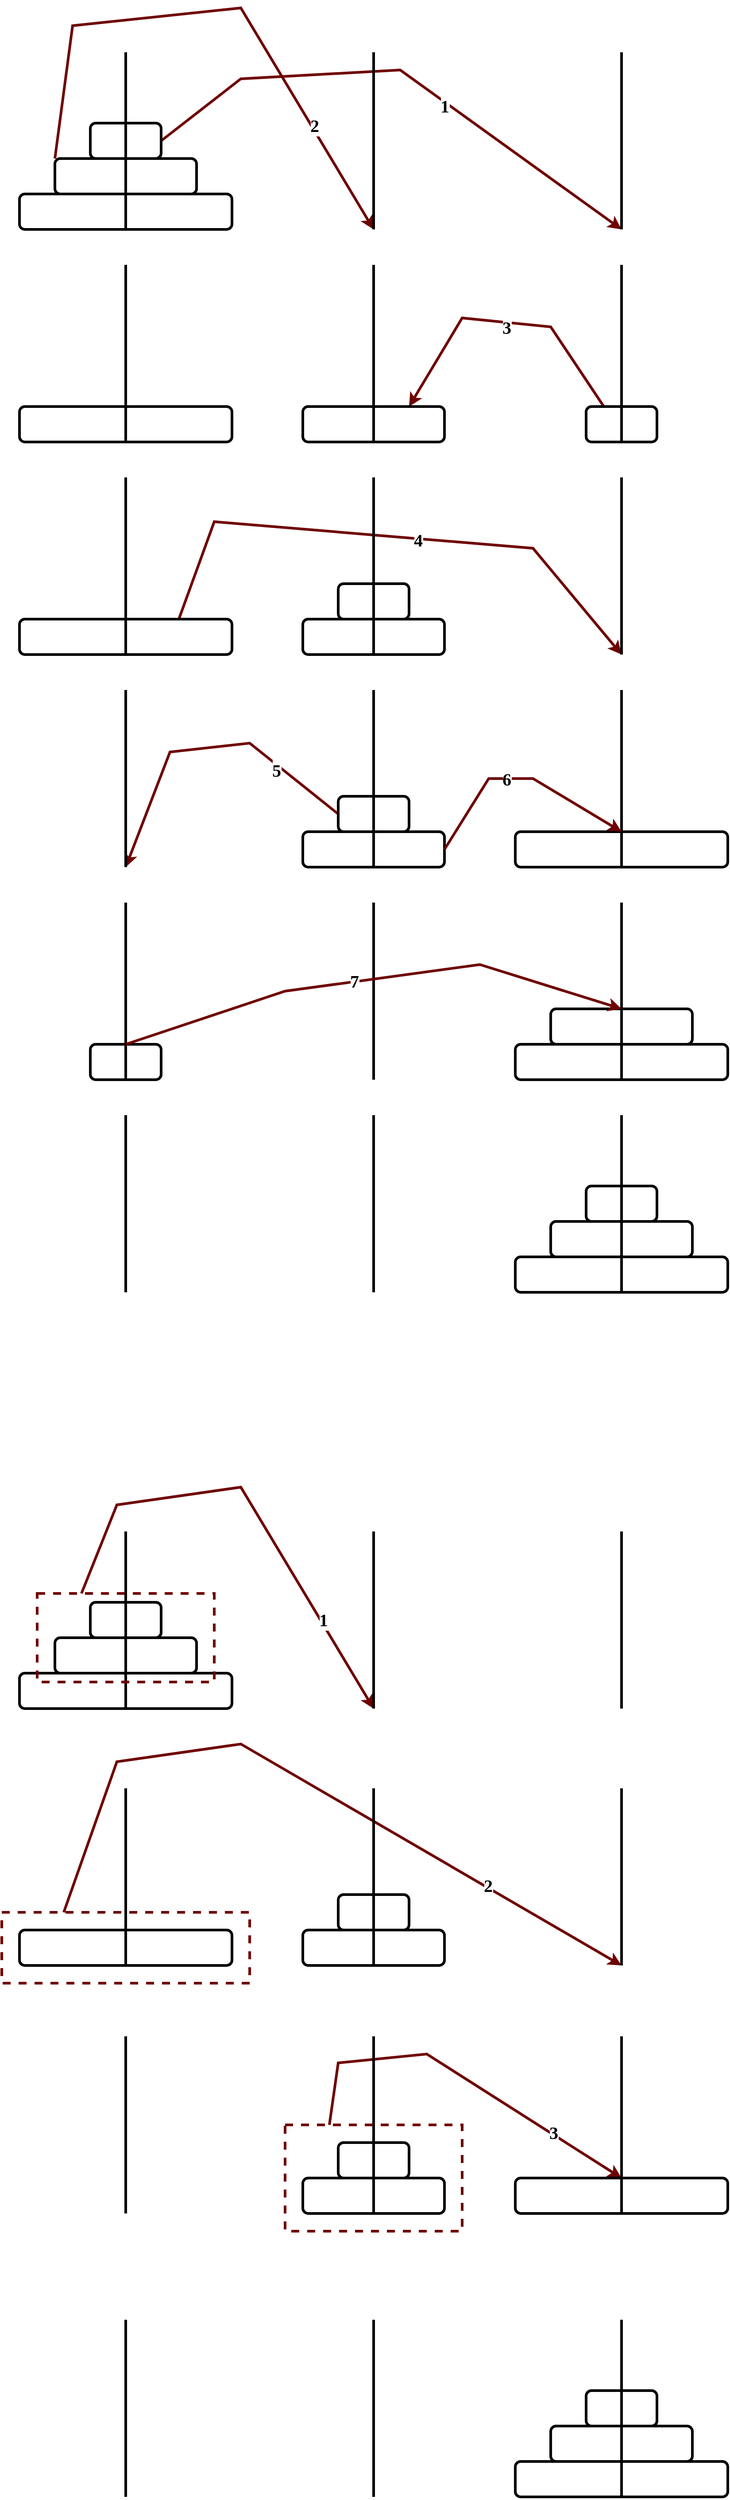<mxfile version="22.0.3" type="device">
  <diagram name="第 1 页" id="4qLuklAeGFxvdv6u6yow">
    <mxGraphModel dx="1134" dy="697" grid="1" gridSize="10" guides="1" tooltips="1" connect="1" arrows="1" fold="1" page="1" pageScale="1" pageWidth="10000" pageHeight="10000" math="0" shadow="0">
      <root>
        <mxCell id="0" />
        <mxCell id="1" parent="0" />
        <mxCell id="IptE70Cl41YrFZPhkl_w-20" style="rounded=0;orthogonalLoop=1;jettySize=auto;html=1;exitX=1;exitY=0.5;exitDx=0;exitDy=0;strokeWidth=3;fillColor=#a20025;strokeColor=#6F0000;" edge="1" parent="1" source="IptE70Cl41YrFZPhkl_w-2">
          <mxGeometry relative="1" as="geometry">
            <mxPoint x="880" y="1440" as="targetPoint" />
            <Array as="points">
              <mxPoint x="450" y="1270" />
              <mxPoint x="630" y="1260" />
            </Array>
          </mxGeometry>
        </mxCell>
        <mxCell id="IptE70Cl41YrFZPhkl_w-22" value="1" style="edgeLabel;html=1;align=center;verticalAlign=middle;resizable=0;points=[];fontStyle=1;fontFamily=Comic Sans MS;fontSize=20;" vertex="1" connectable="0" parent="IptE70Cl41YrFZPhkl_w-20">
          <mxGeometry x="-0.07" y="1" relative="1" as="geometry">
            <mxPoint x="64" y="40" as="offset" />
          </mxGeometry>
        </mxCell>
        <mxCell id="IptE70Cl41YrFZPhkl_w-2" value="" style="rounded=1;whiteSpace=wrap;html=1;strokeWidth=3;" vertex="1" parent="1">
          <mxGeometry x="280" y="1320" width="80" height="40" as="geometry" />
        </mxCell>
        <mxCell id="IptE70Cl41YrFZPhkl_w-21" style="rounded=0;orthogonalLoop=1;jettySize=auto;html=1;exitX=0;exitY=0;exitDx=0;exitDy=0;strokeWidth=3;fillColor=#a20025;strokeColor=#6F0000;" edge="1" parent="1" source="IptE70Cl41YrFZPhkl_w-3">
          <mxGeometry relative="1" as="geometry">
            <mxPoint x="600" y="1440" as="targetPoint" />
            <Array as="points">
              <mxPoint x="260" y="1210" />
              <mxPoint x="450" y="1190" />
            </Array>
          </mxGeometry>
        </mxCell>
        <mxCell id="IptE70Cl41YrFZPhkl_w-23" value="2" style="edgeLabel;html=1;align=center;verticalAlign=middle;resizable=0;points=[];fontStyle=1;fontFamily=Comic Sans MS;fontSize=20;" vertex="1" connectable="0" parent="IptE70Cl41YrFZPhkl_w-21">
          <mxGeometry x="0.569" y="3" relative="1" as="geometry">
            <mxPoint as="offset" />
          </mxGeometry>
        </mxCell>
        <mxCell id="IptE70Cl41YrFZPhkl_w-3" value="" style="rounded=1;whiteSpace=wrap;html=1;strokeWidth=3;" vertex="1" parent="1">
          <mxGeometry x="240" y="1360" width="160" height="40" as="geometry" />
        </mxCell>
        <mxCell id="IptE70Cl41YrFZPhkl_w-4" value="" style="rounded=1;whiteSpace=wrap;html=1;strokeWidth=3;" vertex="1" parent="1">
          <mxGeometry x="200" y="1400" width="240" height="40" as="geometry" />
        </mxCell>
        <mxCell id="IptE70Cl41YrFZPhkl_w-5" value="" style="endArrow=none;html=1;rounded=0;strokeWidth=3;" edge="1" parent="1">
          <mxGeometry width="50" height="50" relative="1" as="geometry">
            <mxPoint x="320" y="1440" as="sourcePoint" />
            <mxPoint x="320" y="1240" as="targetPoint" />
          </mxGeometry>
        </mxCell>
        <mxCell id="IptE70Cl41YrFZPhkl_w-9" value="" style="endArrow=none;html=1;rounded=0;strokeWidth=3;" edge="1" parent="1">
          <mxGeometry width="50" height="50" relative="1" as="geometry">
            <mxPoint x="600" y="1440" as="sourcePoint" />
            <mxPoint x="600" y="1240" as="targetPoint" />
          </mxGeometry>
        </mxCell>
        <mxCell id="IptE70Cl41YrFZPhkl_w-13" value="" style="endArrow=none;html=1;rounded=0;strokeWidth=3;" edge="1" parent="1">
          <mxGeometry width="50" height="50" relative="1" as="geometry">
            <mxPoint x="880" y="1440" as="sourcePoint" />
            <mxPoint x="880" y="1240" as="targetPoint" />
          </mxGeometry>
        </mxCell>
        <mxCell id="IptE70Cl41YrFZPhkl_w-24" style="rounded=0;orthogonalLoop=1;jettySize=auto;html=1;strokeWidth=3;fillColor=#a20025;strokeColor=#6F0000;exitX=0.25;exitY=0;exitDx=0;exitDy=0;entryX=0.75;entryY=0;entryDx=0;entryDy=0;" edge="1" parent="1" source="IptE70Cl41YrFZPhkl_w-14" target="IptE70Cl41YrFZPhkl_w-15">
          <mxGeometry relative="1" as="geometry">
            <mxPoint x="710" y="1720" as="targetPoint" />
            <mxPoint x="760" y="1640" as="sourcePoint" />
            <Array as="points">
              <mxPoint x="800" y="1550" />
              <mxPoint x="700" y="1540" />
            </Array>
          </mxGeometry>
        </mxCell>
        <mxCell id="IptE70Cl41YrFZPhkl_w-25" value="3" style="edgeLabel;html=1;align=center;verticalAlign=middle;resizable=0;points=[];fontFamily=Comic Sans MS;fontStyle=1;fontSize=20;" vertex="1" connectable="0" parent="IptE70Cl41YrFZPhkl_w-24">
          <mxGeometry x="-0.027" y="5" relative="1" as="geometry">
            <mxPoint as="offset" />
          </mxGeometry>
        </mxCell>
        <mxCell id="IptE70Cl41YrFZPhkl_w-14" value="" style="rounded=1;whiteSpace=wrap;html=1;strokeWidth=3;" vertex="1" parent="1">
          <mxGeometry x="840" y="1640" width="80" height="40" as="geometry" />
        </mxCell>
        <mxCell id="IptE70Cl41YrFZPhkl_w-15" value="" style="rounded=1;whiteSpace=wrap;html=1;strokeWidth=3;" vertex="1" parent="1">
          <mxGeometry x="520" y="1640" width="160" height="40" as="geometry" />
        </mxCell>
        <mxCell id="IptE70Cl41YrFZPhkl_w-16" value="" style="rounded=1;whiteSpace=wrap;html=1;strokeWidth=3;" vertex="1" parent="1">
          <mxGeometry x="200" y="1640" width="240" height="40" as="geometry" />
        </mxCell>
        <mxCell id="IptE70Cl41YrFZPhkl_w-17" value="" style="endArrow=none;html=1;rounded=0;strokeWidth=3;" edge="1" parent="1">
          <mxGeometry width="50" height="50" relative="1" as="geometry">
            <mxPoint x="320" y="1680" as="sourcePoint" />
            <mxPoint x="320" y="1480" as="targetPoint" />
          </mxGeometry>
        </mxCell>
        <mxCell id="IptE70Cl41YrFZPhkl_w-18" value="" style="endArrow=none;html=1;rounded=0;strokeWidth=3;" edge="1" parent="1">
          <mxGeometry width="50" height="50" relative="1" as="geometry">
            <mxPoint x="600" y="1680" as="sourcePoint" />
            <mxPoint x="600" y="1480" as="targetPoint" />
          </mxGeometry>
        </mxCell>
        <mxCell id="IptE70Cl41YrFZPhkl_w-19" value="" style="endArrow=none;html=1;rounded=0;strokeWidth=3;" edge="1" parent="1">
          <mxGeometry width="50" height="50" relative="1" as="geometry">
            <mxPoint x="880" y="1680" as="sourcePoint" />
            <mxPoint x="880" y="1480" as="targetPoint" />
          </mxGeometry>
        </mxCell>
        <mxCell id="IptE70Cl41YrFZPhkl_w-32" style="rounded=0;orthogonalLoop=1;jettySize=auto;html=1;strokeWidth=3;fillColor=#a20025;strokeColor=#6F0000;exitX=0.75;exitY=0;exitDx=0;exitDy=0;" edge="1" parent="1" source="IptE70Cl41YrFZPhkl_w-36">
          <mxGeometry relative="1" as="geometry">
            <mxPoint x="880" y="1920" as="targetPoint" />
            <Array as="points">
              <mxPoint x="420" y="1770" />
              <mxPoint x="780" y="1800" />
            </Array>
            <mxPoint x="680" y="1910" as="sourcePoint" />
          </mxGeometry>
        </mxCell>
        <mxCell id="IptE70Cl41YrFZPhkl_w-33" value="4" style="edgeLabel;html=1;align=center;verticalAlign=middle;resizable=0;points=[];fontFamily=Comic Sans MS;fontStyle=1;fontSize=20;" vertex="1" connectable="0" parent="IptE70Cl41YrFZPhkl_w-32">
          <mxGeometry x="-0.027" y="5" relative="1" as="geometry">
            <mxPoint x="39" y="9" as="offset" />
          </mxGeometry>
        </mxCell>
        <mxCell id="IptE70Cl41YrFZPhkl_w-34" value="" style="rounded=1;whiteSpace=wrap;html=1;strokeWidth=3;" vertex="1" parent="1">
          <mxGeometry x="560" y="1840" width="80" height="40" as="geometry" />
        </mxCell>
        <mxCell id="IptE70Cl41YrFZPhkl_w-35" value="" style="rounded=1;whiteSpace=wrap;html=1;strokeWidth=3;" vertex="1" parent="1">
          <mxGeometry x="520" y="1880" width="160" height="40" as="geometry" />
        </mxCell>
        <mxCell id="IptE70Cl41YrFZPhkl_w-36" value="" style="rounded=1;whiteSpace=wrap;html=1;strokeWidth=3;" vertex="1" parent="1">
          <mxGeometry x="200" y="1880" width="240" height="40" as="geometry" />
        </mxCell>
        <mxCell id="IptE70Cl41YrFZPhkl_w-37" value="" style="endArrow=none;html=1;rounded=0;strokeWidth=3;" edge="1" parent="1">
          <mxGeometry width="50" height="50" relative="1" as="geometry">
            <mxPoint x="320" y="1920" as="sourcePoint" />
            <mxPoint x="320" y="1720" as="targetPoint" />
          </mxGeometry>
        </mxCell>
        <mxCell id="IptE70Cl41YrFZPhkl_w-38" value="" style="endArrow=none;html=1;rounded=0;strokeWidth=3;" edge="1" parent="1">
          <mxGeometry width="50" height="50" relative="1" as="geometry">
            <mxPoint x="600" y="1920" as="sourcePoint" />
            <mxPoint x="600" y="1720" as="targetPoint" />
          </mxGeometry>
        </mxCell>
        <mxCell id="IptE70Cl41YrFZPhkl_w-39" value="" style="endArrow=none;html=1;rounded=0;strokeWidth=3;" edge="1" parent="1">
          <mxGeometry width="50" height="50" relative="1" as="geometry">
            <mxPoint x="880" y="1920" as="sourcePoint" />
            <mxPoint x="880" y="1720" as="targetPoint" />
          </mxGeometry>
        </mxCell>
        <mxCell id="IptE70Cl41YrFZPhkl_w-40" style="rounded=0;orthogonalLoop=1;jettySize=auto;html=1;strokeWidth=3;fillColor=#a20025;strokeColor=#6F0000;exitX=0;exitY=0.5;exitDx=0;exitDy=0;" edge="1" parent="1" source="IptE70Cl41YrFZPhkl_w-42">
          <mxGeometry relative="1" as="geometry">
            <mxPoint x="320" y="2160" as="targetPoint" />
            <Array as="points">
              <mxPoint x="460" y="2020" />
              <mxPoint x="370" y="2030" />
            </Array>
            <mxPoint x="370" y="2070" as="sourcePoint" />
          </mxGeometry>
        </mxCell>
        <mxCell id="IptE70Cl41YrFZPhkl_w-41" value="5" style="edgeLabel;html=1;align=center;verticalAlign=middle;resizable=0;points=[];fontFamily=Comic Sans MS;fontStyle=1;fontSize=20;" vertex="1" connectable="0" parent="IptE70Cl41YrFZPhkl_w-40">
          <mxGeometry x="-0.027" y="5" relative="1" as="geometry">
            <mxPoint x="75" y="20" as="offset" />
          </mxGeometry>
        </mxCell>
        <mxCell id="IptE70Cl41YrFZPhkl_w-42" value="" style="rounded=1;whiteSpace=wrap;html=1;strokeWidth=3;" vertex="1" parent="1">
          <mxGeometry x="560" y="2080" width="80" height="40" as="geometry" />
        </mxCell>
        <mxCell id="IptE70Cl41YrFZPhkl_w-43" value="" style="rounded=1;whiteSpace=wrap;html=1;strokeWidth=3;" vertex="1" parent="1">
          <mxGeometry x="520" y="2120" width="160" height="40" as="geometry" />
        </mxCell>
        <mxCell id="IptE70Cl41YrFZPhkl_w-44" value="" style="rounded=1;whiteSpace=wrap;html=1;strokeWidth=3;" vertex="1" parent="1">
          <mxGeometry x="760" y="2120" width="240" height="40" as="geometry" />
        </mxCell>
        <mxCell id="IptE70Cl41YrFZPhkl_w-45" value="" style="endArrow=none;html=1;rounded=0;strokeWidth=3;" edge="1" parent="1">
          <mxGeometry width="50" height="50" relative="1" as="geometry">
            <mxPoint x="320" y="2160" as="sourcePoint" />
            <mxPoint x="320" y="1960" as="targetPoint" />
          </mxGeometry>
        </mxCell>
        <mxCell id="IptE70Cl41YrFZPhkl_w-46" value="" style="endArrow=none;html=1;rounded=0;strokeWidth=3;" edge="1" parent="1">
          <mxGeometry width="50" height="50" relative="1" as="geometry">
            <mxPoint x="600" y="2160" as="sourcePoint" />
            <mxPoint x="600" y="1960" as="targetPoint" />
          </mxGeometry>
        </mxCell>
        <mxCell id="IptE70Cl41YrFZPhkl_w-47" value="" style="endArrow=none;html=1;rounded=0;strokeWidth=3;" edge="1" parent="1">
          <mxGeometry width="50" height="50" relative="1" as="geometry">
            <mxPoint x="880" y="2160" as="sourcePoint" />
            <mxPoint x="880" y="1960" as="targetPoint" />
          </mxGeometry>
        </mxCell>
        <mxCell id="IptE70Cl41YrFZPhkl_w-49" style="rounded=0;orthogonalLoop=1;jettySize=auto;html=1;strokeWidth=3;fillColor=#a20025;strokeColor=#6F0000;exitX=1;exitY=0.5;exitDx=0;exitDy=0;" edge="1" parent="1" source="IptE70Cl41YrFZPhkl_w-43">
          <mxGeometry relative="1" as="geometry">
            <mxPoint x="880" y="2120" as="targetPoint" />
            <Array as="points">
              <mxPoint x="730" y="2060" />
              <mxPoint x="780" y="2060" />
            </Array>
            <mxPoint x="570" y="2110" as="sourcePoint" />
          </mxGeometry>
        </mxCell>
        <mxCell id="IptE70Cl41YrFZPhkl_w-50" value="6" style="edgeLabel;html=1;align=center;verticalAlign=middle;resizable=0;points=[];fontFamily=Comic Sans MS;fontStyle=1;fontSize=20;" vertex="1" connectable="0" parent="IptE70Cl41YrFZPhkl_w-49">
          <mxGeometry x="-0.027" y="5" relative="1" as="geometry">
            <mxPoint x="-13" y="5" as="offset" />
          </mxGeometry>
        </mxCell>
        <mxCell id="IptE70Cl41YrFZPhkl_w-53" value="" style="rounded=1;whiteSpace=wrap;html=1;strokeWidth=3;" vertex="1" parent="1">
          <mxGeometry x="280" y="2360" width="80" height="40" as="geometry" />
        </mxCell>
        <mxCell id="IptE70Cl41YrFZPhkl_w-54" value="" style="rounded=1;whiteSpace=wrap;html=1;strokeWidth=3;" vertex="1" parent="1">
          <mxGeometry x="800" y="2320" width="160" height="40" as="geometry" />
        </mxCell>
        <mxCell id="IptE70Cl41YrFZPhkl_w-55" value="" style="rounded=1;whiteSpace=wrap;html=1;strokeWidth=3;" vertex="1" parent="1">
          <mxGeometry x="760" y="2360" width="240" height="40" as="geometry" />
        </mxCell>
        <mxCell id="IptE70Cl41YrFZPhkl_w-56" value="" style="endArrow=none;html=1;rounded=0;strokeWidth=3;" edge="1" parent="1">
          <mxGeometry width="50" height="50" relative="1" as="geometry">
            <mxPoint x="320" y="2400" as="sourcePoint" />
            <mxPoint x="320" y="2200" as="targetPoint" />
          </mxGeometry>
        </mxCell>
        <mxCell id="IptE70Cl41YrFZPhkl_w-57" value="" style="endArrow=none;html=1;rounded=0;strokeWidth=3;" edge="1" parent="1">
          <mxGeometry width="50" height="50" relative="1" as="geometry">
            <mxPoint x="600" y="2400" as="sourcePoint" />
            <mxPoint x="600" y="2200" as="targetPoint" />
          </mxGeometry>
        </mxCell>
        <mxCell id="IptE70Cl41YrFZPhkl_w-58" value="" style="endArrow=none;html=1;rounded=0;strokeWidth=3;" edge="1" parent="1">
          <mxGeometry width="50" height="50" relative="1" as="geometry">
            <mxPoint x="880" y="2400" as="sourcePoint" />
            <mxPoint x="880" y="2200" as="targetPoint" />
          </mxGeometry>
        </mxCell>
        <mxCell id="IptE70Cl41YrFZPhkl_w-59" style="rounded=0;orthogonalLoop=1;jettySize=auto;html=1;strokeWidth=3;fillColor=#a20025;strokeColor=#6F0000;entryX=0.5;entryY=0;entryDx=0;entryDy=0;" edge="1" parent="1" target="IptE70Cl41YrFZPhkl_w-54">
          <mxGeometry relative="1" as="geometry">
            <mxPoint x="670" y="2370" as="targetPoint" />
            <Array as="points">
              <mxPoint x="500" y="2300" />
              <mxPoint x="720" y="2270" />
            </Array>
            <mxPoint x="320" y="2360" as="sourcePoint" />
          </mxGeometry>
        </mxCell>
        <mxCell id="IptE70Cl41YrFZPhkl_w-60" value="7" style="edgeLabel;html=1;align=center;verticalAlign=middle;resizable=0;points=[];fontFamily=Comic Sans MS;fontStyle=1;fontSize=20;" vertex="1" connectable="0" parent="IptE70Cl41YrFZPhkl_w-59">
          <mxGeometry x="-0.027" y="5" relative="1" as="geometry">
            <mxPoint x="-13" y="5" as="offset" />
          </mxGeometry>
        </mxCell>
        <mxCell id="IptE70Cl41YrFZPhkl_w-61" value="" style="rounded=1;whiteSpace=wrap;html=1;strokeWidth=3;" vertex="1" parent="1">
          <mxGeometry x="840" y="2520" width="80" height="40" as="geometry" />
        </mxCell>
        <mxCell id="IptE70Cl41YrFZPhkl_w-62" value="" style="rounded=1;whiteSpace=wrap;html=1;strokeWidth=3;" vertex="1" parent="1">
          <mxGeometry x="800" y="2560" width="160" height="40" as="geometry" />
        </mxCell>
        <mxCell id="IptE70Cl41YrFZPhkl_w-63" value="" style="rounded=1;whiteSpace=wrap;html=1;strokeWidth=3;" vertex="1" parent="1">
          <mxGeometry x="760" y="2600" width="240" height="40" as="geometry" />
        </mxCell>
        <mxCell id="IptE70Cl41YrFZPhkl_w-64" value="" style="endArrow=none;html=1;rounded=0;strokeWidth=3;" edge="1" parent="1">
          <mxGeometry width="50" height="50" relative="1" as="geometry">
            <mxPoint x="320" y="2640" as="sourcePoint" />
            <mxPoint x="320" y="2440" as="targetPoint" />
          </mxGeometry>
        </mxCell>
        <mxCell id="IptE70Cl41YrFZPhkl_w-65" value="" style="endArrow=none;html=1;rounded=0;strokeWidth=3;" edge="1" parent="1">
          <mxGeometry width="50" height="50" relative="1" as="geometry">
            <mxPoint x="600" y="2640" as="sourcePoint" />
            <mxPoint x="600" y="2440" as="targetPoint" />
          </mxGeometry>
        </mxCell>
        <mxCell id="IptE70Cl41YrFZPhkl_w-66" value="" style="endArrow=none;html=1;rounded=0;strokeWidth=3;" edge="1" parent="1">
          <mxGeometry width="50" height="50" relative="1" as="geometry">
            <mxPoint x="880" y="2640" as="sourcePoint" />
            <mxPoint x="880" y="2440" as="targetPoint" />
          </mxGeometry>
        </mxCell>
        <mxCell id="IptE70Cl41YrFZPhkl_w-71" value="" style="rounded=1;whiteSpace=wrap;html=1;strokeWidth=3;" vertex="1" parent="1">
          <mxGeometry x="280" y="2990" width="80" height="40" as="geometry" />
        </mxCell>
        <mxCell id="IptE70Cl41YrFZPhkl_w-72" style="rounded=0;orthogonalLoop=1;jettySize=auto;html=1;exitX=0.25;exitY=0;exitDx=0;exitDy=0;strokeWidth=3;fillColor=#a20025;strokeColor=#6F0000;" edge="1" parent="1" source="IptE70Cl41YrFZPhkl_w-79">
          <mxGeometry relative="1" as="geometry">
            <mxPoint x="600" y="3110" as="targetPoint" />
            <Array as="points">
              <mxPoint x="310" y="2880" />
              <mxPoint x="450" y="2860" />
            </Array>
          </mxGeometry>
        </mxCell>
        <mxCell id="IptE70Cl41YrFZPhkl_w-73" value="1" style="edgeLabel;html=1;align=center;verticalAlign=middle;resizable=0;points=[];fontStyle=1;fontFamily=Comic Sans MS;fontSize=20;" vertex="1" connectable="0" parent="IptE70Cl41YrFZPhkl_w-72">
          <mxGeometry x="0.569" y="3" relative="1" as="geometry">
            <mxPoint as="offset" />
          </mxGeometry>
        </mxCell>
        <mxCell id="IptE70Cl41YrFZPhkl_w-74" value="" style="rounded=1;whiteSpace=wrap;html=1;strokeWidth=3;" vertex="1" parent="1">
          <mxGeometry x="240" y="3030" width="160" height="40" as="geometry" />
        </mxCell>
        <mxCell id="IptE70Cl41YrFZPhkl_w-75" value="" style="rounded=1;whiteSpace=wrap;html=1;strokeWidth=3;" vertex="1" parent="1">
          <mxGeometry x="200" y="3070" width="240" height="40" as="geometry" />
        </mxCell>
        <mxCell id="IptE70Cl41YrFZPhkl_w-76" value="" style="endArrow=none;html=1;rounded=0;strokeWidth=3;" edge="1" parent="1">
          <mxGeometry width="50" height="50" relative="1" as="geometry">
            <mxPoint x="320" y="3110" as="sourcePoint" />
            <mxPoint x="320" y="2910" as="targetPoint" />
          </mxGeometry>
        </mxCell>
        <mxCell id="IptE70Cl41YrFZPhkl_w-77" value="" style="endArrow=none;html=1;rounded=0;strokeWidth=3;" edge="1" parent="1">
          <mxGeometry width="50" height="50" relative="1" as="geometry">
            <mxPoint x="600" y="3110" as="sourcePoint" />
            <mxPoint x="600" y="2910" as="targetPoint" />
          </mxGeometry>
        </mxCell>
        <mxCell id="IptE70Cl41YrFZPhkl_w-78" value="" style="endArrow=none;html=1;rounded=0;strokeWidth=3;" edge="1" parent="1">
          <mxGeometry width="50" height="50" relative="1" as="geometry">
            <mxPoint x="880" y="3110" as="sourcePoint" />
            <mxPoint x="880" y="2910" as="targetPoint" />
          </mxGeometry>
        </mxCell>
        <mxCell id="IptE70Cl41YrFZPhkl_w-79" value="" style="whiteSpace=wrap;html=1;fillColor=none;strokeWidth=3;fontColor=#ffffff;strokeColor=#6F0000;dashed=1;" vertex="1" parent="1">
          <mxGeometry x="220" y="2980" width="200" height="100" as="geometry" />
        </mxCell>
        <mxCell id="IptE70Cl41YrFZPhkl_w-80" value="" style="rounded=1;whiteSpace=wrap;html=1;strokeWidth=3;" vertex="1" parent="1">
          <mxGeometry x="560" y="3320" width="80" height="40" as="geometry" />
        </mxCell>
        <mxCell id="IptE70Cl41YrFZPhkl_w-81" style="rounded=0;orthogonalLoop=1;jettySize=auto;html=1;exitX=0.25;exitY=0;exitDx=0;exitDy=0;strokeWidth=3;fillColor=#a20025;strokeColor=#6F0000;" edge="1" parent="1" source="IptE70Cl41YrFZPhkl_w-88">
          <mxGeometry relative="1" as="geometry">
            <mxPoint x="880" y="3400" as="targetPoint" />
            <Array as="points">
              <mxPoint x="310" y="3170" />
              <mxPoint x="450" y="3150" />
            </Array>
          </mxGeometry>
        </mxCell>
        <mxCell id="IptE70Cl41YrFZPhkl_w-82" value="2" style="edgeLabel;html=1;align=center;verticalAlign=middle;resizable=0;points=[];fontStyle=1;fontFamily=Comic Sans MS;fontSize=20;" vertex="1" connectable="0" parent="IptE70Cl41YrFZPhkl_w-81">
          <mxGeometry x="0.569" y="3" relative="1" as="geometry">
            <mxPoint as="offset" />
          </mxGeometry>
        </mxCell>
        <mxCell id="IptE70Cl41YrFZPhkl_w-83" value="" style="rounded=1;whiteSpace=wrap;html=1;strokeWidth=3;" vertex="1" parent="1">
          <mxGeometry x="520" y="3360" width="160" height="40" as="geometry" />
        </mxCell>
        <mxCell id="IptE70Cl41YrFZPhkl_w-84" value="" style="rounded=1;whiteSpace=wrap;html=1;strokeWidth=3;" vertex="1" parent="1">
          <mxGeometry x="200" y="3360" width="240" height="40" as="geometry" />
        </mxCell>
        <mxCell id="IptE70Cl41YrFZPhkl_w-85" value="" style="endArrow=none;html=1;rounded=0;strokeWidth=3;" edge="1" parent="1">
          <mxGeometry width="50" height="50" relative="1" as="geometry">
            <mxPoint x="320" y="3400" as="sourcePoint" />
            <mxPoint x="320" y="3200" as="targetPoint" />
          </mxGeometry>
        </mxCell>
        <mxCell id="IptE70Cl41YrFZPhkl_w-86" value="" style="endArrow=none;html=1;rounded=0;strokeWidth=3;" edge="1" parent="1">
          <mxGeometry width="50" height="50" relative="1" as="geometry">
            <mxPoint x="600" y="3400" as="sourcePoint" />
            <mxPoint x="600" y="3200" as="targetPoint" />
          </mxGeometry>
        </mxCell>
        <mxCell id="IptE70Cl41YrFZPhkl_w-87" value="" style="endArrow=none;html=1;rounded=0;strokeWidth=3;" edge="1" parent="1">
          <mxGeometry width="50" height="50" relative="1" as="geometry">
            <mxPoint x="880" y="3400" as="sourcePoint" />
            <mxPoint x="880" y="3200" as="targetPoint" />
          </mxGeometry>
        </mxCell>
        <mxCell id="IptE70Cl41YrFZPhkl_w-88" value="" style="whiteSpace=wrap;html=1;fillColor=none;strokeWidth=3;fontColor=#ffffff;strokeColor=#6F0000;dashed=1;" vertex="1" parent="1">
          <mxGeometry x="180" y="3340" width="280" height="80" as="geometry" />
        </mxCell>
        <mxCell id="IptE70Cl41YrFZPhkl_w-98" value="" style="rounded=1;whiteSpace=wrap;html=1;strokeWidth=3;" vertex="1" parent="1">
          <mxGeometry x="560" y="3600" width="80" height="40" as="geometry" />
        </mxCell>
        <mxCell id="IptE70Cl41YrFZPhkl_w-99" style="rounded=0;orthogonalLoop=1;jettySize=auto;html=1;exitX=0.25;exitY=0;exitDx=0;exitDy=0;strokeWidth=3;fillColor=#a20025;strokeColor=#6F0000;" edge="1" parent="1" source="IptE70Cl41YrFZPhkl_w-106">
          <mxGeometry relative="1" as="geometry">
            <mxPoint x="880" y="3640" as="targetPoint" />
            <Array as="points">
              <mxPoint x="560" y="3510" />
              <mxPoint x="660" y="3500" />
            </Array>
          </mxGeometry>
        </mxCell>
        <mxCell id="IptE70Cl41YrFZPhkl_w-100" value="3" style="edgeLabel;html=1;align=center;verticalAlign=middle;resizable=0;points=[];fontStyle=1;fontFamily=Comic Sans MS;fontSize=20;" vertex="1" connectable="0" parent="IptE70Cl41YrFZPhkl_w-99">
          <mxGeometry x="0.569" y="3" relative="1" as="geometry">
            <mxPoint as="offset" />
          </mxGeometry>
        </mxCell>
        <mxCell id="IptE70Cl41YrFZPhkl_w-101" value="" style="rounded=1;whiteSpace=wrap;html=1;strokeWidth=3;" vertex="1" parent="1">
          <mxGeometry x="520" y="3640" width="160" height="40" as="geometry" />
        </mxCell>
        <mxCell id="IptE70Cl41YrFZPhkl_w-102" value="" style="rounded=1;whiteSpace=wrap;html=1;strokeWidth=3;" vertex="1" parent="1">
          <mxGeometry x="760" y="3640" width="240" height="40" as="geometry" />
        </mxCell>
        <mxCell id="IptE70Cl41YrFZPhkl_w-103" value="" style="endArrow=none;html=1;rounded=0;strokeWidth=3;" edge="1" parent="1">
          <mxGeometry width="50" height="50" relative="1" as="geometry">
            <mxPoint x="320" y="3680" as="sourcePoint" />
            <mxPoint x="320" y="3480" as="targetPoint" />
          </mxGeometry>
        </mxCell>
        <mxCell id="IptE70Cl41YrFZPhkl_w-104" value="" style="endArrow=none;html=1;rounded=0;strokeWidth=3;" edge="1" parent="1">
          <mxGeometry width="50" height="50" relative="1" as="geometry">
            <mxPoint x="600" y="3680" as="sourcePoint" />
            <mxPoint x="600" y="3480" as="targetPoint" />
          </mxGeometry>
        </mxCell>
        <mxCell id="IptE70Cl41YrFZPhkl_w-105" value="" style="endArrow=none;html=1;rounded=0;strokeWidth=3;" edge="1" parent="1">
          <mxGeometry width="50" height="50" relative="1" as="geometry">
            <mxPoint x="880" y="3680" as="sourcePoint" />
            <mxPoint x="880" y="3480" as="targetPoint" />
          </mxGeometry>
        </mxCell>
        <mxCell id="IptE70Cl41YrFZPhkl_w-106" value="" style="whiteSpace=wrap;html=1;fillColor=none;strokeWidth=3;fontColor=#ffffff;strokeColor=#6F0000;dashed=1;" vertex="1" parent="1">
          <mxGeometry x="500" y="3580" width="200" height="120" as="geometry" />
        </mxCell>
        <mxCell id="IptE70Cl41YrFZPhkl_w-107" value="" style="rounded=1;whiteSpace=wrap;html=1;strokeWidth=3;" vertex="1" parent="1">
          <mxGeometry x="840" y="3880" width="80" height="40" as="geometry" />
        </mxCell>
        <mxCell id="IptE70Cl41YrFZPhkl_w-110" value="" style="rounded=1;whiteSpace=wrap;html=1;strokeWidth=3;" vertex="1" parent="1">
          <mxGeometry x="800" y="3920" width="160" height="40" as="geometry" />
        </mxCell>
        <mxCell id="IptE70Cl41YrFZPhkl_w-111" value="" style="rounded=1;whiteSpace=wrap;html=1;strokeWidth=3;" vertex="1" parent="1">
          <mxGeometry x="760" y="3960" width="240" height="40" as="geometry" />
        </mxCell>
        <mxCell id="IptE70Cl41YrFZPhkl_w-112" value="" style="endArrow=none;html=1;rounded=0;strokeWidth=3;" edge="1" parent="1">
          <mxGeometry width="50" height="50" relative="1" as="geometry">
            <mxPoint x="320" y="4000" as="sourcePoint" />
            <mxPoint x="320" y="3800" as="targetPoint" />
          </mxGeometry>
        </mxCell>
        <mxCell id="IptE70Cl41YrFZPhkl_w-113" value="" style="endArrow=none;html=1;rounded=0;strokeWidth=3;" edge="1" parent="1">
          <mxGeometry width="50" height="50" relative="1" as="geometry">
            <mxPoint x="600" y="4000" as="sourcePoint" />
            <mxPoint x="600" y="3800" as="targetPoint" />
          </mxGeometry>
        </mxCell>
        <mxCell id="IptE70Cl41YrFZPhkl_w-114" value="" style="endArrow=none;html=1;rounded=0;strokeWidth=3;" edge="1" parent="1">
          <mxGeometry width="50" height="50" relative="1" as="geometry">
            <mxPoint x="880" y="4000" as="sourcePoint" />
            <mxPoint x="880" y="3800" as="targetPoint" />
          </mxGeometry>
        </mxCell>
      </root>
    </mxGraphModel>
  </diagram>
</mxfile>
